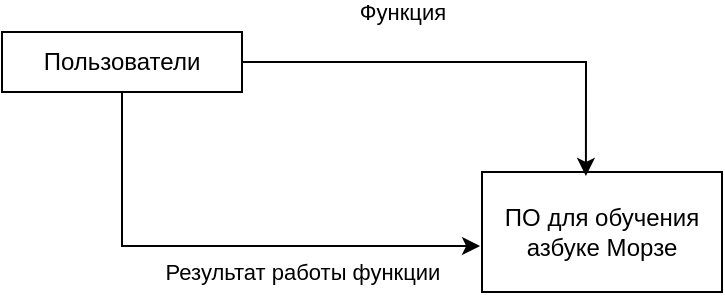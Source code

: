 <mxfile version="13.1.3" type="device"><diagram id="VOve5FJmeVb6WoznOcWk" name="Page-1"><mxGraphModel dx="868" dy="419" grid="1" gridSize="10" guides="1" tooltips="1" connect="1" arrows="1" fold="1" page="1" pageScale="1" pageWidth="850" pageHeight="1100" math="0" shadow="0"><root><mxCell id="0"/><mxCell id="1" parent="0"/><mxCell id="CZ4ccvZwLhazGf-lB1yX-1" value="ПО для обучения азбуке Морзе" style="rounded=0;whiteSpace=wrap;html=1;" vertex="1" parent="1"><mxGeometry x="430" y="180" width="120" height="60" as="geometry"/></mxCell><mxCell id="CZ4ccvZwLhazGf-lB1yX-3" style="edgeStyle=orthogonalEdgeStyle;rounded=0;orthogonalLoop=1;jettySize=auto;html=1;exitX=1;exitY=0.5;exitDx=0;exitDy=0;entryX=0.433;entryY=0.033;entryDx=0;entryDy=0;entryPerimeter=0;" edge="1" parent="1" source="CZ4ccvZwLhazGf-lB1yX-2" target="CZ4ccvZwLhazGf-lB1yX-1"><mxGeometry relative="1" as="geometry"/></mxCell><mxCell id="CZ4ccvZwLhazGf-lB1yX-5" value="Функция" style="edgeLabel;html=1;align=center;verticalAlign=middle;resizable=0;points=[];" vertex="1" connectable="0" parent="CZ4ccvZwLhazGf-lB1yX-3"><mxGeometry x="-0.162" y="-1" relative="1" as="geometry"><mxPoint x="-16" y="-26" as="offset"/></mxGeometry></mxCell><mxCell id="CZ4ccvZwLhazGf-lB1yX-4" style="edgeStyle=orthogonalEdgeStyle;rounded=0;orthogonalLoop=1;jettySize=auto;html=1;exitX=0.5;exitY=1;exitDx=0;exitDy=0;entryX=-0.008;entryY=0.617;entryDx=0;entryDy=0;entryPerimeter=0;" edge="1" parent="1" source="CZ4ccvZwLhazGf-lB1yX-2" target="CZ4ccvZwLhazGf-lB1yX-1"><mxGeometry relative="1" as="geometry"/></mxCell><mxCell id="CZ4ccvZwLhazGf-lB1yX-6" value="Результат работы функции" style="edgeLabel;html=1;align=center;verticalAlign=middle;resizable=0;points=[];" vertex="1" connectable="0" parent="CZ4ccvZwLhazGf-lB1yX-4"><mxGeometry x="-0.406" y="33" relative="1" as="geometry"><mxPoint x="57" y="14" as="offset"/></mxGeometry></mxCell><mxCell id="CZ4ccvZwLhazGf-lB1yX-2" value="Пользователи" style="rounded=0;whiteSpace=wrap;html=1;" vertex="1" parent="1"><mxGeometry x="190" y="110" width="120" height="30" as="geometry"/></mxCell></root></mxGraphModel></diagram></mxfile>